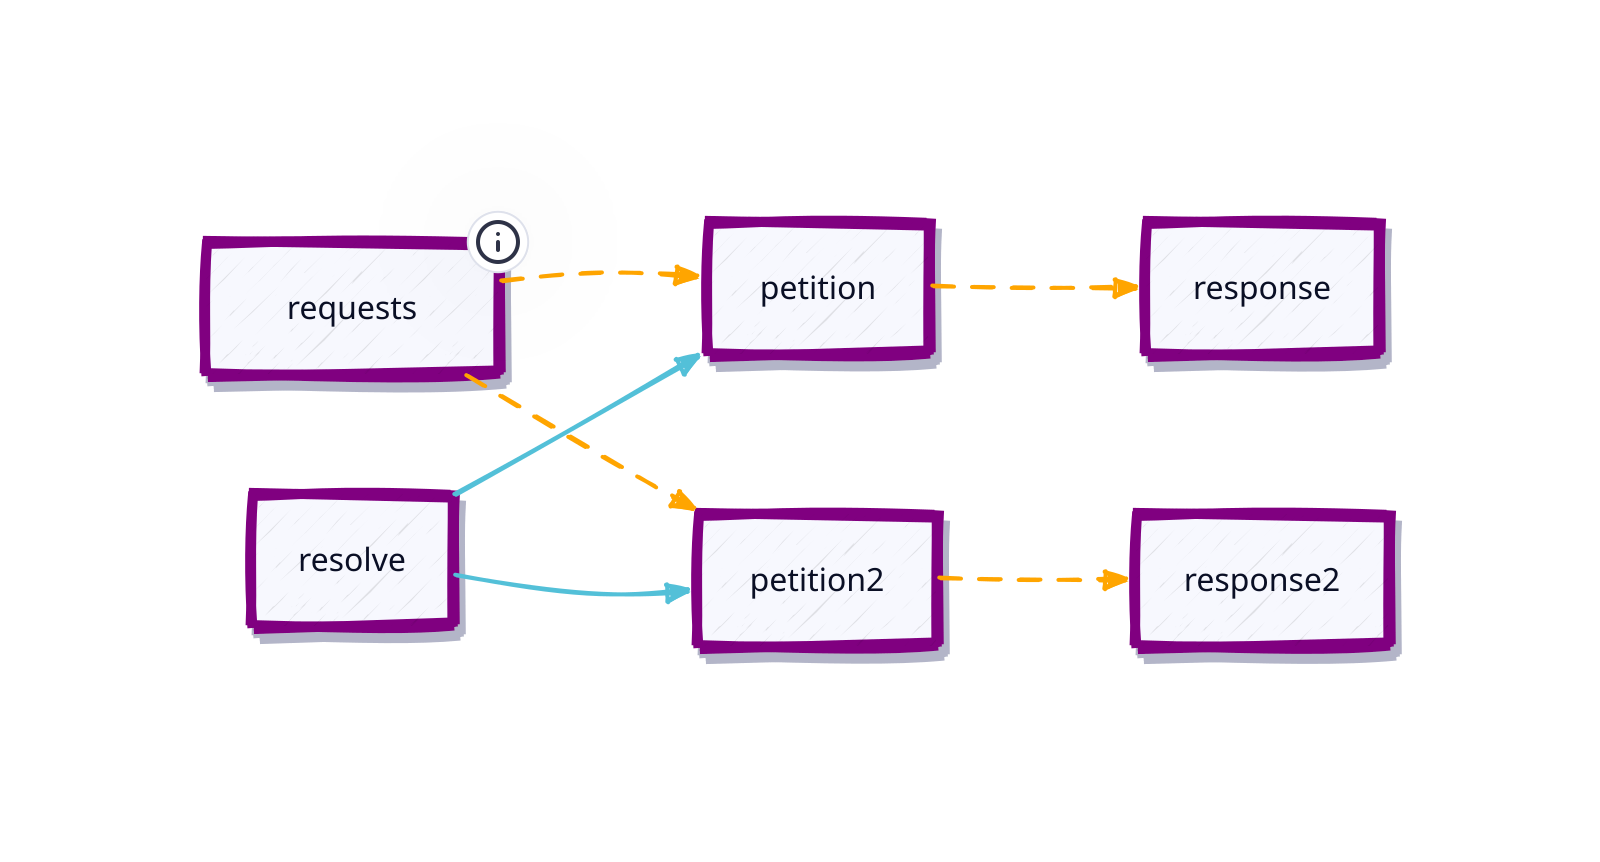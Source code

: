 direction: right

style: {
  fill: transparent
}

vars: {
  d2-config: {
    sketch: true
  }
}
requests: {
  style: {
    stroke: purple
    stroke-width: 5
    shadow: true
  }
  tooltip: Request from serve
}
petition: {
  style: {
    stroke: purple
    stroke-width: 5
    shadow: true
  }
}
petition2: {
  style: {
    stroke: purple
    stroke-width: 5
    shadow: true
  }
}
response: {
  style: {
    stroke: purple
    stroke-width: 5
    shadow: true
  }
}
response2: {
  style: {
    stroke: purple
    stroke-width: 5
    shadow: true
  }
}

resolve: {
  style: {
    stroke: purple
    stroke-width: 5
    shadow: true
  }
}
requests -> petition -> response: {
  style.animated: true
  style.stroke: orange
}
requests -> petition2 -> response2: {
  style.animated: true
  style.stroke: orange
}
resolve -> petition: {
  style.stroke: "#53C0D8"
}
resolve -> petition2: {
  style.stroke: "#53C0D8"
}
